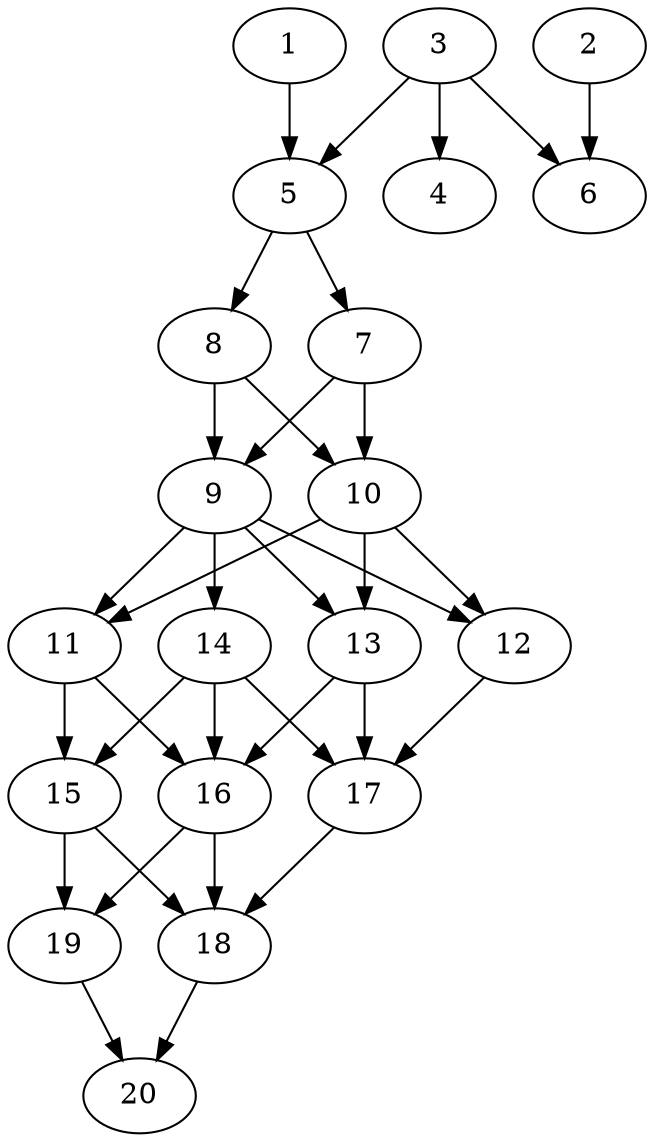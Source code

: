 // DAG automatically generated by daggen at Sat Jul 27 15:36:23 2019
// ./daggen --dot -n 20 --ccr 0.4 --fat 0.4 --regular 0.5 --density 0.7 --mindata 5242880 --maxdata 52428800 
digraph G {
  1 [size="93688320", alpha="0.10", expect_size="37475328"] 
  1 -> 5 [size ="37475328"]
  2 [size="20129280", alpha="0.18", expect_size="8051712"] 
  2 -> 6 [size ="8051712"]
  3 [size="94435840", alpha="0.15", expect_size="37774336"] 
  3 -> 4 [size ="37774336"]
  3 -> 5 [size ="37774336"]
  3 -> 6 [size ="37774336"]
  4 [size="97029120", alpha="0.10", expect_size="38811648"] 
  5 [size="14428160", alpha="0.16", expect_size="5771264"] 
  5 -> 7 [size ="5771264"]
  5 -> 8 [size ="5771264"]
  6 [size="27481600", alpha="0.04", expect_size="10992640"] 
  7 [size="129128960", alpha="0.01", expect_size="51651584"] 
  7 -> 9 [size ="51651584"]
  7 -> 10 [size ="51651584"]
  8 [size="53132800", alpha="0.16", expect_size="21253120"] 
  8 -> 9 [size ="21253120"]
  8 -> 10 [size ="21253120"]
  9 [size="127559680", alpha="0.01", expect_size="51023872"] 
  9 -> 11 [size ="51023872"]
  9 -> 12 [size ="51023872"]
  9 -> 13 [size ="51023872"]
  9 -> 14 [size ="51023872"]
  10 [size="116088320", alpha="0.09", expect_size="46435328"] 
  10 -> 11 [size ="46435328"]
  10 -> 12 [size ="46435328"]
  10 -> 13 [size ="46435328"]
  11 [size="70074880", alpha="0.10", expect_size="28029952"] 
  11 -> 15 [size ="28029952"]
  11 -> 16 [size ="28029952"]
  12 [size="130037760", alpha="0.05", expect_size="52015104"] 
  12 -> 17 [size ="52015104"]
  13 [size="117191680", alpha="0.15", expect_size="46876672"] 
  13 -> 16 [size ="46876672"]
  13 -> 17 [size ="46876672"]
  14 [size="84838400", alpha="0.08", expect_size="33935360"] 
  14 -> 15 [size ="33935360"]
  14 -> 16 [size ="33935360"]
  14 -> 17 [size ="33935360"]
  15 [size="23718400", alpha="0.11", expect_size="9487360"] 
  15 -> 18 [size ="9487360"]
  15 -> 19 [size ="9487360"]
  16 [size="118748160", alpha="0.05", expect_size="47499264"] 
  16 -> 18 [size ="47499264"]
  16 -> 19 [size ="47499264"]
  17 [size="23680000", alpha="0.08", expect_size="9472000"] 
  17 -> 18 [size ="9472000"]
  18 [size="26685440", alpha="0.11", expect_size="10674176"] 
  18 -> 20 [size ="10674176"]
  19 [size="119800320", alpha="0.19", expect_size="47920128"] 
  19 -> 20 [size ="47920128"]
  20 [size="122872320", alpha="0.02", expect_size="49148928"] 
}
